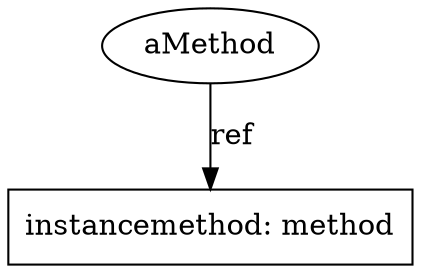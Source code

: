 digraph G {
    overlap=false;

    name3412704 [label="aMethod", shape="ellipse"];
    instancemethod3595360 [label="instancemethod: method", shape="box"];

    name3412704 -> instancemethod3595360 [label="ref"];

}
